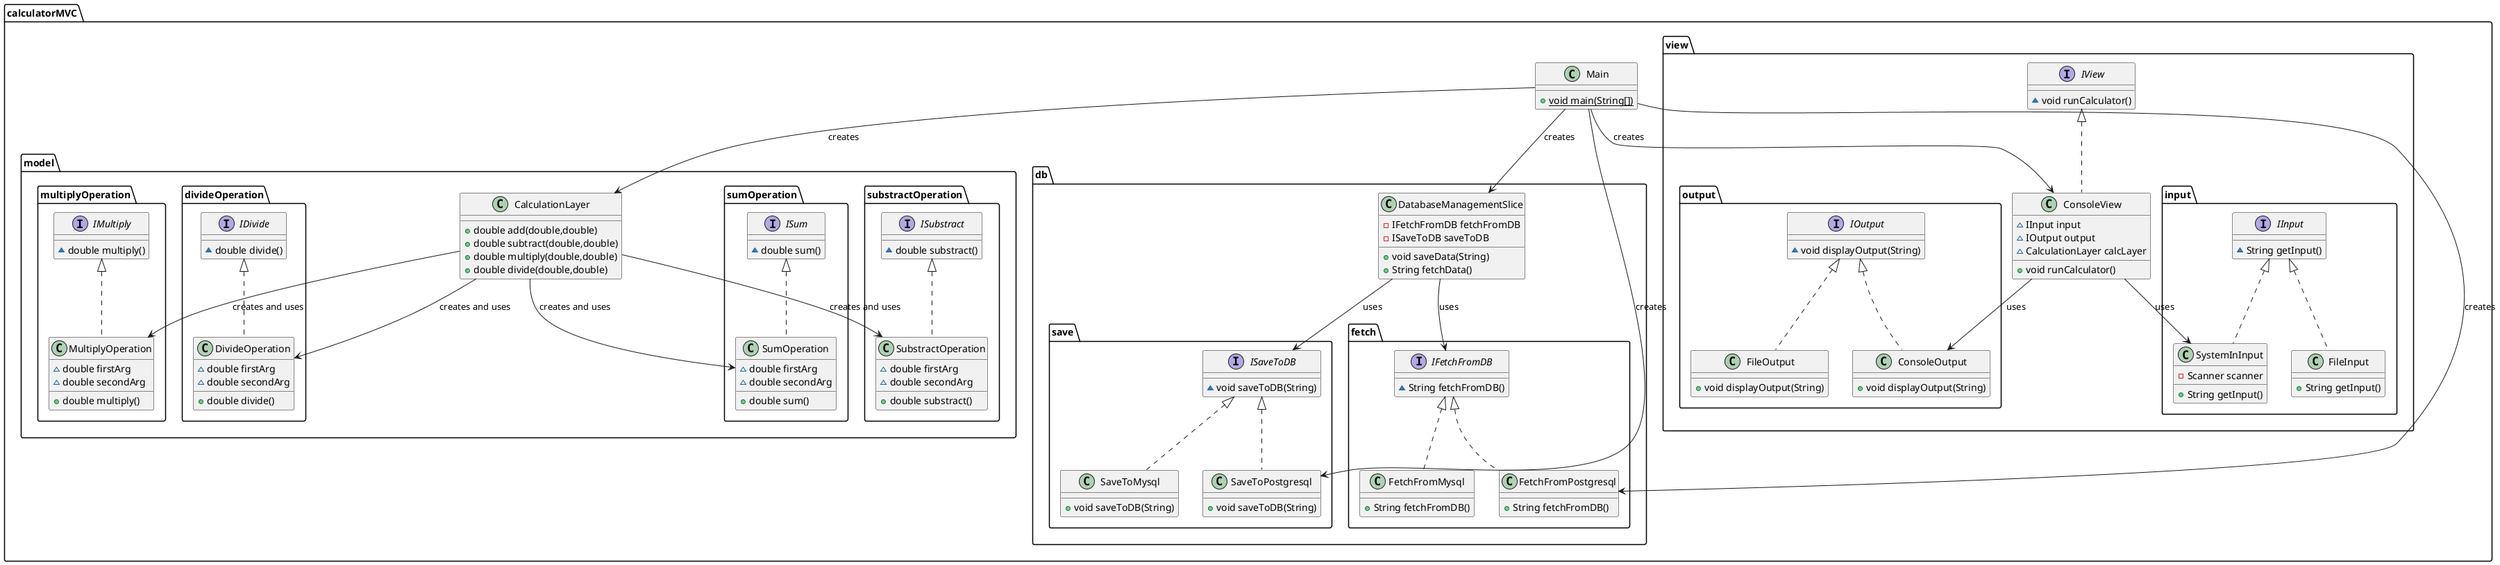 @startuml
' горизонтальный уровень данных, класс для взаимодействия с бд,
' содержит ссылки на интерфейсы сохранения и получения данных
class calculatorMVC.db.DatabaseManagementSlice {
- IFetchFromDB fetchFromDB
- ISaveToDB saveToDB
+ void saveData(String)
+ String fetchData()
}
'горизонтальный уровень бизнес логики, вертикальный срез,
'операция умножения
class calculatorMVC.model.multiplyOperation.MultiplyOperation {
~ double firstArg
~ double secondArg
+ double multiply()
}
'горизонтальный уровень взаимодействия с пользователем,
'класс для реализации консольного интерфейса,
'содержит ссылки на интерфейсы ввода и вывода
class calculatorMVC.view.ConsoleView {
~ IInput input
~ IOutput output
~ CalculationLayer calcLayer
+ void runCalculator()
}
'горизонтальный уровень бизнес логики, вертикальный срез,
'интерфейс для операции умножения
interface calculatorMVC.model.multiplyOperation.IMultiply {
~ double multiply()
}
'горизонтальный уровень взаимодействия с пользователем,
'интерфейс для взаимодействия с пользователм
interface calculatorMVC.view.IView {
~ void runCalculator()
}
'основной класс программы
class calculatorMVC.Main {
+ {static} void main(String[])
}
'горизонтальный уровень данных, вертикальный срез,
'класс для сохранения данных в mysql
class calculatorMVC.db.save.SaveToMysql {
+ void saveToDB(String)
}
'горизонтальный уровень данных, вертикальный срез,
'класс для сохранения данных в postgresql
class calculatorMVC.db.save.SaveToPostgresql {
+ void saveToDB(String)
}
'горизонтальный уровень взаимодействия с пользователем, вертикальный срез,
'интерфейс для вывода данных пользователю
interface calculatorMVC.view.output.IOutput {
~ void displayOutput(String)
}
'горизонтальный уровень данных, вертикальный срез,
'класс для извлечения данных из postgresql
class calculatorMVC.db.fetch.FetchFromPostgresql {
+ String fetchFromDB()
}
'горизонтальный уровень бизнес логики, вертикальный срез,
'интерфейс для операции деления
interface calculatorMVC.model.divideOperation.IDivide {
~ double divide()
}
'горизонтальный уровень взаимодействия с пользователем, вертикальный срез,
'класс для вывода данных в файл
class calculatorMVC.view.output.FileOutput {
+ void displayOutput(String)
}
'горизонтальный уровень бизнес логики, вертикальный срез,
'операция деления
class calculatorMVC.model.divideOperation.DivideOperation {
~ double firstArg
~ double secondArg
+ double divide()
}
'горизонтальный уровень взаимодействия с пользователем, вертикальный срез,
'класс для ввода данных из файла
class calculatorMVC.view.input.FileInput {
+ String getInput()
}
'горизонтальный уровень бизнес логики, вертикальный срез,
'операция сложения
class calculatorMVC.model.sumOperation.SumOperation {
~ double firstArg
~ double secondArg
+ double sum()
}
'горизонтальный уровень взаимодействия с пользователем, вертикальный срез,
'интерфейс для ввода даных из консоли
class calculatorMVC.view.input.SystemInInput {
- Scanner scanner
+ String getInput()
}
'горизонтальный уровень бизнес логики,
'класс калькулятора, содержит ссылки на интерфейсы операций
class calculatorMVC.model.CalculationLayer {
+ double add(double,double)
+ double subtract(double,double)
+ double multiply(double,double)
+ double divide(double,double)
}
'горизонтальный уровень бизнес логики, вертикальный срез,
'интерфейс для операции сложения
interface calculatorMVC.model.sumOperation.ISum {
~ double sum()
}
'горизонтальный уровень взаимодействия с пользователем, вертикальный срез,
'класс для ввода данных в консоль
class calculatorMVC.view.output.ConsoleOutput {
+ void displayOutput(String)
}
'горизонтальный уровень бизнес логики, вертикальный срез,
'интерфейс для операции вычитания
class calculatorMVC.model.substractOperation.SubstractOperation {
~ double firstArg
~ double secondArg
+ double substract()
}
'горизонтальный уровень данных, вертикальный срез,
'интерфейс для сохранения данных в бд
interface calculatorMVC.db.save.ISaveToDB {
~ void saveToDB(String)
}
'горизонтальный уровень данных, вертикальный срез,
'класс для извлечения данных из mysql
class calculatorMVC.db.fetch.FetchFromMysql {
+ String fetchFromDB()
}
'горизонтальный уровень данных, вертикальный срез,
'интерфейс для извлечения данных из бд
interface calculatorMVC.db.fetch.IFetchFromDB {
~ String fetchFromDB()
}
'горизонтальный уровень бизнес логики, вертикальный срез,
'интерфейс для операции вычитания
interface calculatorMVC.model.substractOperation.ISubstract {
~ double substract()
}
'горизонтальный уровень взаимодействия с пользователем, вертикальный срез,
'интерфейс для ввода данных пользователем
interface calculatorMVC.view.input.IInput {
~ String getInput()
}


calculatorMVC.model.multiplyOperation.IMultiply <|.. calculatorMVC.model.multiplyOperation.MultiplyOperation
calculatorMVC.view.IView <|.. calculatorMVC.view.ConsoleView
calculatorMVC.db.save.ISaveToDB <|.. calculatorMVC.db.save.SaveToMysql
calculatorMVC.db.save.ISaveToDB <|.. calculatorMVC.db.save.SaveToPostgresql
calculatorMVC.db.fetch.IFetchFromDB <|.. calculatorMVC.db.fetch.FetchFromPostgresql
calculatorMVC.view.output.IOutput <|.. calculatorMVC.view.output.FileOutput
calculatorMVC.model.divideOperation.IDivide <|.. calculatorMVC.model.divideOperation.DivideOperation
calculatorMVC.view.input.IInput <|.. calculatorMVC.view.input.FileInput
calculatorMVC.model.sumOperation.ISum <|.. calculatorMVC.model.sumOperation.SumOperation
calculatorMVC.view.input.IInput <|.. calculatorMVC.view.input.SystemInInput
calculatorMVC.view.output.IOutput <|.. calculatorMVC.view.output.ConsoleOutput
calculatorMVC.model.substractOperation.ISubstract <|.. calculatorMVC.model.substractOperation.SubstractOperation
calculatorMVC.db.fetch.IFetchFromDB <|.. calculatorMVC.db.fetch.FetchFromMysql

CalculationLayer --> SubstractOperation : creates and uses
CalculationLayer --> SumOperation : creates and uses
CalculationLayer --> DivideOperation : creates and uses
CalculationLayer --> MultiplyOperation : creates and uses

ConsoleView --> SystemInInput : uses
ConsoleView --> ConsoleOutput : uses

DatabaseManagementSlice --> IFetchFromDB : uses
DatabaseManagementSlice --> ISaveToDB : uses

Main --> ConsoleView : creates
Main --> DatabaseManagementSlice: creates
Main --> SaveToPostgresql : creates
Main --> FetchFromPostgresql : creates
Main --> CalculationLayer: creates

@enduml